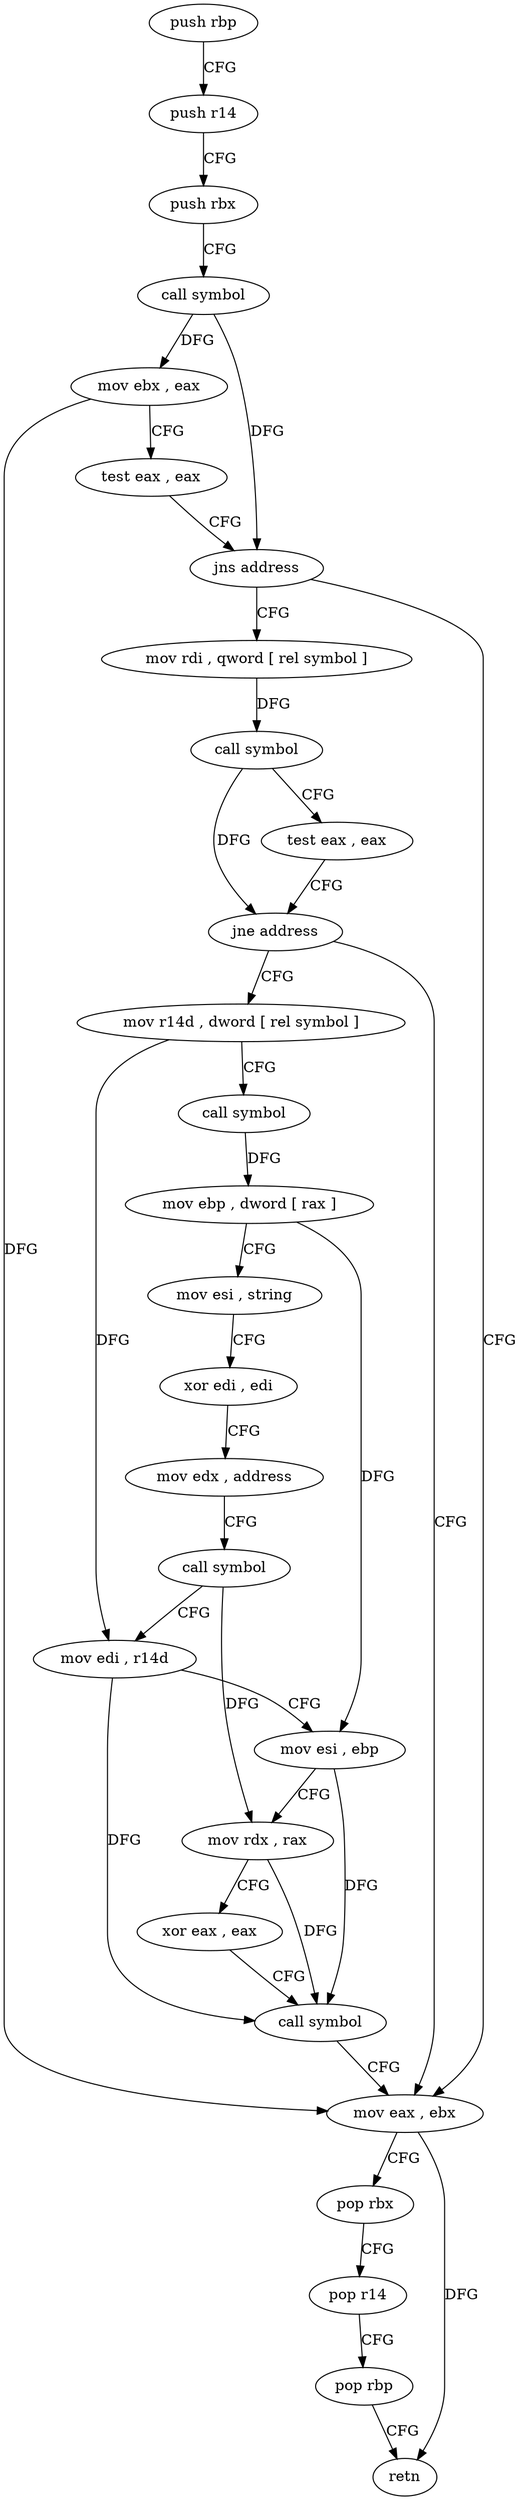 digraph "func" {
"4226992" [label = "push rbp" ]
"4226993" [label = "push r14" ]
"4226995" [label = "push rbx" ]
"4226996" [label = "call symbol" ]
"4227001" [label = "mov ebx , eax" ]
"4227003" [label = "test eax , eax" ]
"4227005" [label = "jns address" ]
"4227069" [label = "mov eax , ebx" ]
"4227007" [label = "mov rdi , qword [ rel symbol ]" ]
"4227071" [label = "pop rbx" ]
"4227072" [label = "pop r14" ]
"4227074" [label = "pop rbp" ]
"4227075" [label = "retn" ]
"4227014" [label = "call symbol" ]
"4227019" [label = "test eax , eax" ]
"4227021" [label = "jne address" ]
"4227023" [label = "mov r14d , dword [ rel symbol ]" ]
"4227030" [label = "call symbol" ]
"4227035" [label = "mov ebp , dword [ rax ]" ]
"4227037" [label = "mov esi , string" ]
"4227042" [label = "xor edi , edi" ]
"4227044" [label = "mov edx , address" ]
"4227049" [label = "call symbol" ]
"4227054" [label = "mov edi , r14d" ]
"4227057" [label = "mov esi , ebp" ]
"4227059" [label = "mov rdx , rax" ]
"4227062" [label = "xor eax , eax" ]
"4227064" [label = "call symbol" ]
"4226992" -> "4226993" [ label = "CFG" ]
"4226993" -> "4226995" [ label = "CFG" ]
"4226995" -> "4226996" [ label = "CFG" ]
"4226996" -> "4227001" [ label = "DFG" ]
"4226996" -> "4227005" [ label = "DFG" ]
"4227001" -> "4227003" [ label = "CFG" ]
"4227001" -> "4227069" [ label = "DFG" ]
"4227003" -> "4227005" [ label = "CFG" ]
"4227005" -> "4227069" [ label = "CFG" ]
"4227005" -> "4227007" [ label = "CFG" ]
"4227069" -> "4227071" [ label = "CFG" ]
"4227069" -> "4227075" [ label = "DFG" ]
"4227007" -> "4227014" [ label = "DFG" ]
"4227071" -> "4227072" [ label = "CFG" ]
"4227072" -> "4227074" [ label = "CFG" ]
"4227074" -> "4227075" [ label = "CFG" ]
"4227014" -> "4227019" [ label = "CFG" ]
"4227014" -> "4227021" [ label = "DFG" ]
"4227019" -> "4227021" [ label = "CFG" ]
"4227021" -> "4227069" [ label = "CFG" ]
"4227021" -> "4227023" [ label = "CFG" ]
"4227023" -> "4227030" [ label = "CFG" ]
"4227023" -> "4227054" [ label = "DFG" ]
"4227030" -> "4227035" [ label = "DFG" ]
"4227035" -> "4227037" [ label = "CFG" ]
"4227035" -> "4227057" [ label = "DFG" ]
"4227037" -> "4227042" [ label = "CFG" ]
"4227042" -> "4227044" [ label = "CFG" ]
"4227044" -> "4227049" [ label = "CFG" ]
"4227049" -> "4227054" [ label = "CFG" ]
"4227049" -> "4227059" [ label = "DFG" ]
"4227054" -> "4227057" [ label = "CFG" ]
"4227054" -> "4227064" [ label = "DFG" ]
"4227057" -> "4227059" [ label = "CFG" ]
"4227057" -> "4227064" [ label = "DFG" ]
"4227059" -> "4227062" [ label = "CFG" ]
"4227059" -> "4227064" [ label = "DFG" ]
"4227062" -> "4227064" [ label = "CFG" ]
"4227064" -> "4227069" [ label = "CFG" ]
}
